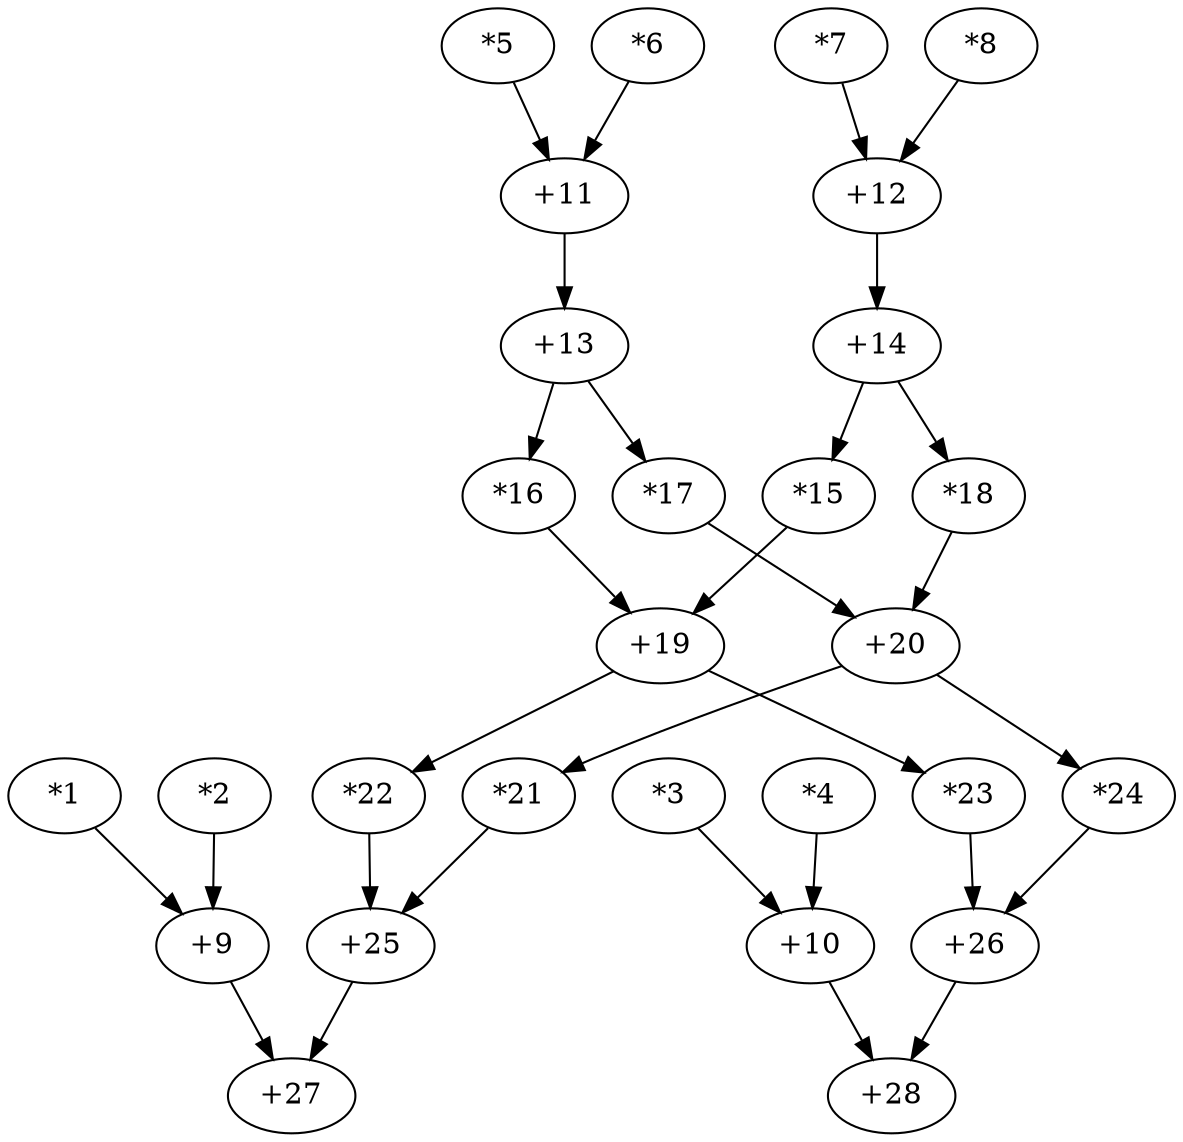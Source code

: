 digraph rdt {
"+9" -> { "+27" }
"+10" -> { "+28" }
"+11" -> { "+13" }
"+12" -> { "+14" }
"+13" -> { "*16" }
"+13" -> { "*17" }
"+14" -> { "*15" }
"+14" -> { "*18" }
"+19" -> { "*22" }
"+19" -> { "*23" }
"+20" -> { "*21" }
"+20" -> { "*24" }
"+25" -> { "+27" }
"+26" -> { "+28" }
"*1" -> { "+9" }
"*2" -> { "+9" }
"*3" -> { "+10" }
"*4" -> { "+10" }
"*5" -> { "+11" }
"*6" -> { "+11" }
"*7" -> { "+12" }
"*8" -> { "+12" }
"*15" -> { "+19" }
"*16" -> { "+19" }
"*17" -> { "+20" }
"*18" -> { "+20" }
"*21" -> { "+25" }
"*22" -> { "+25" }
"*23" -> { "+26" }
"*24" -> { "+26" }
}
